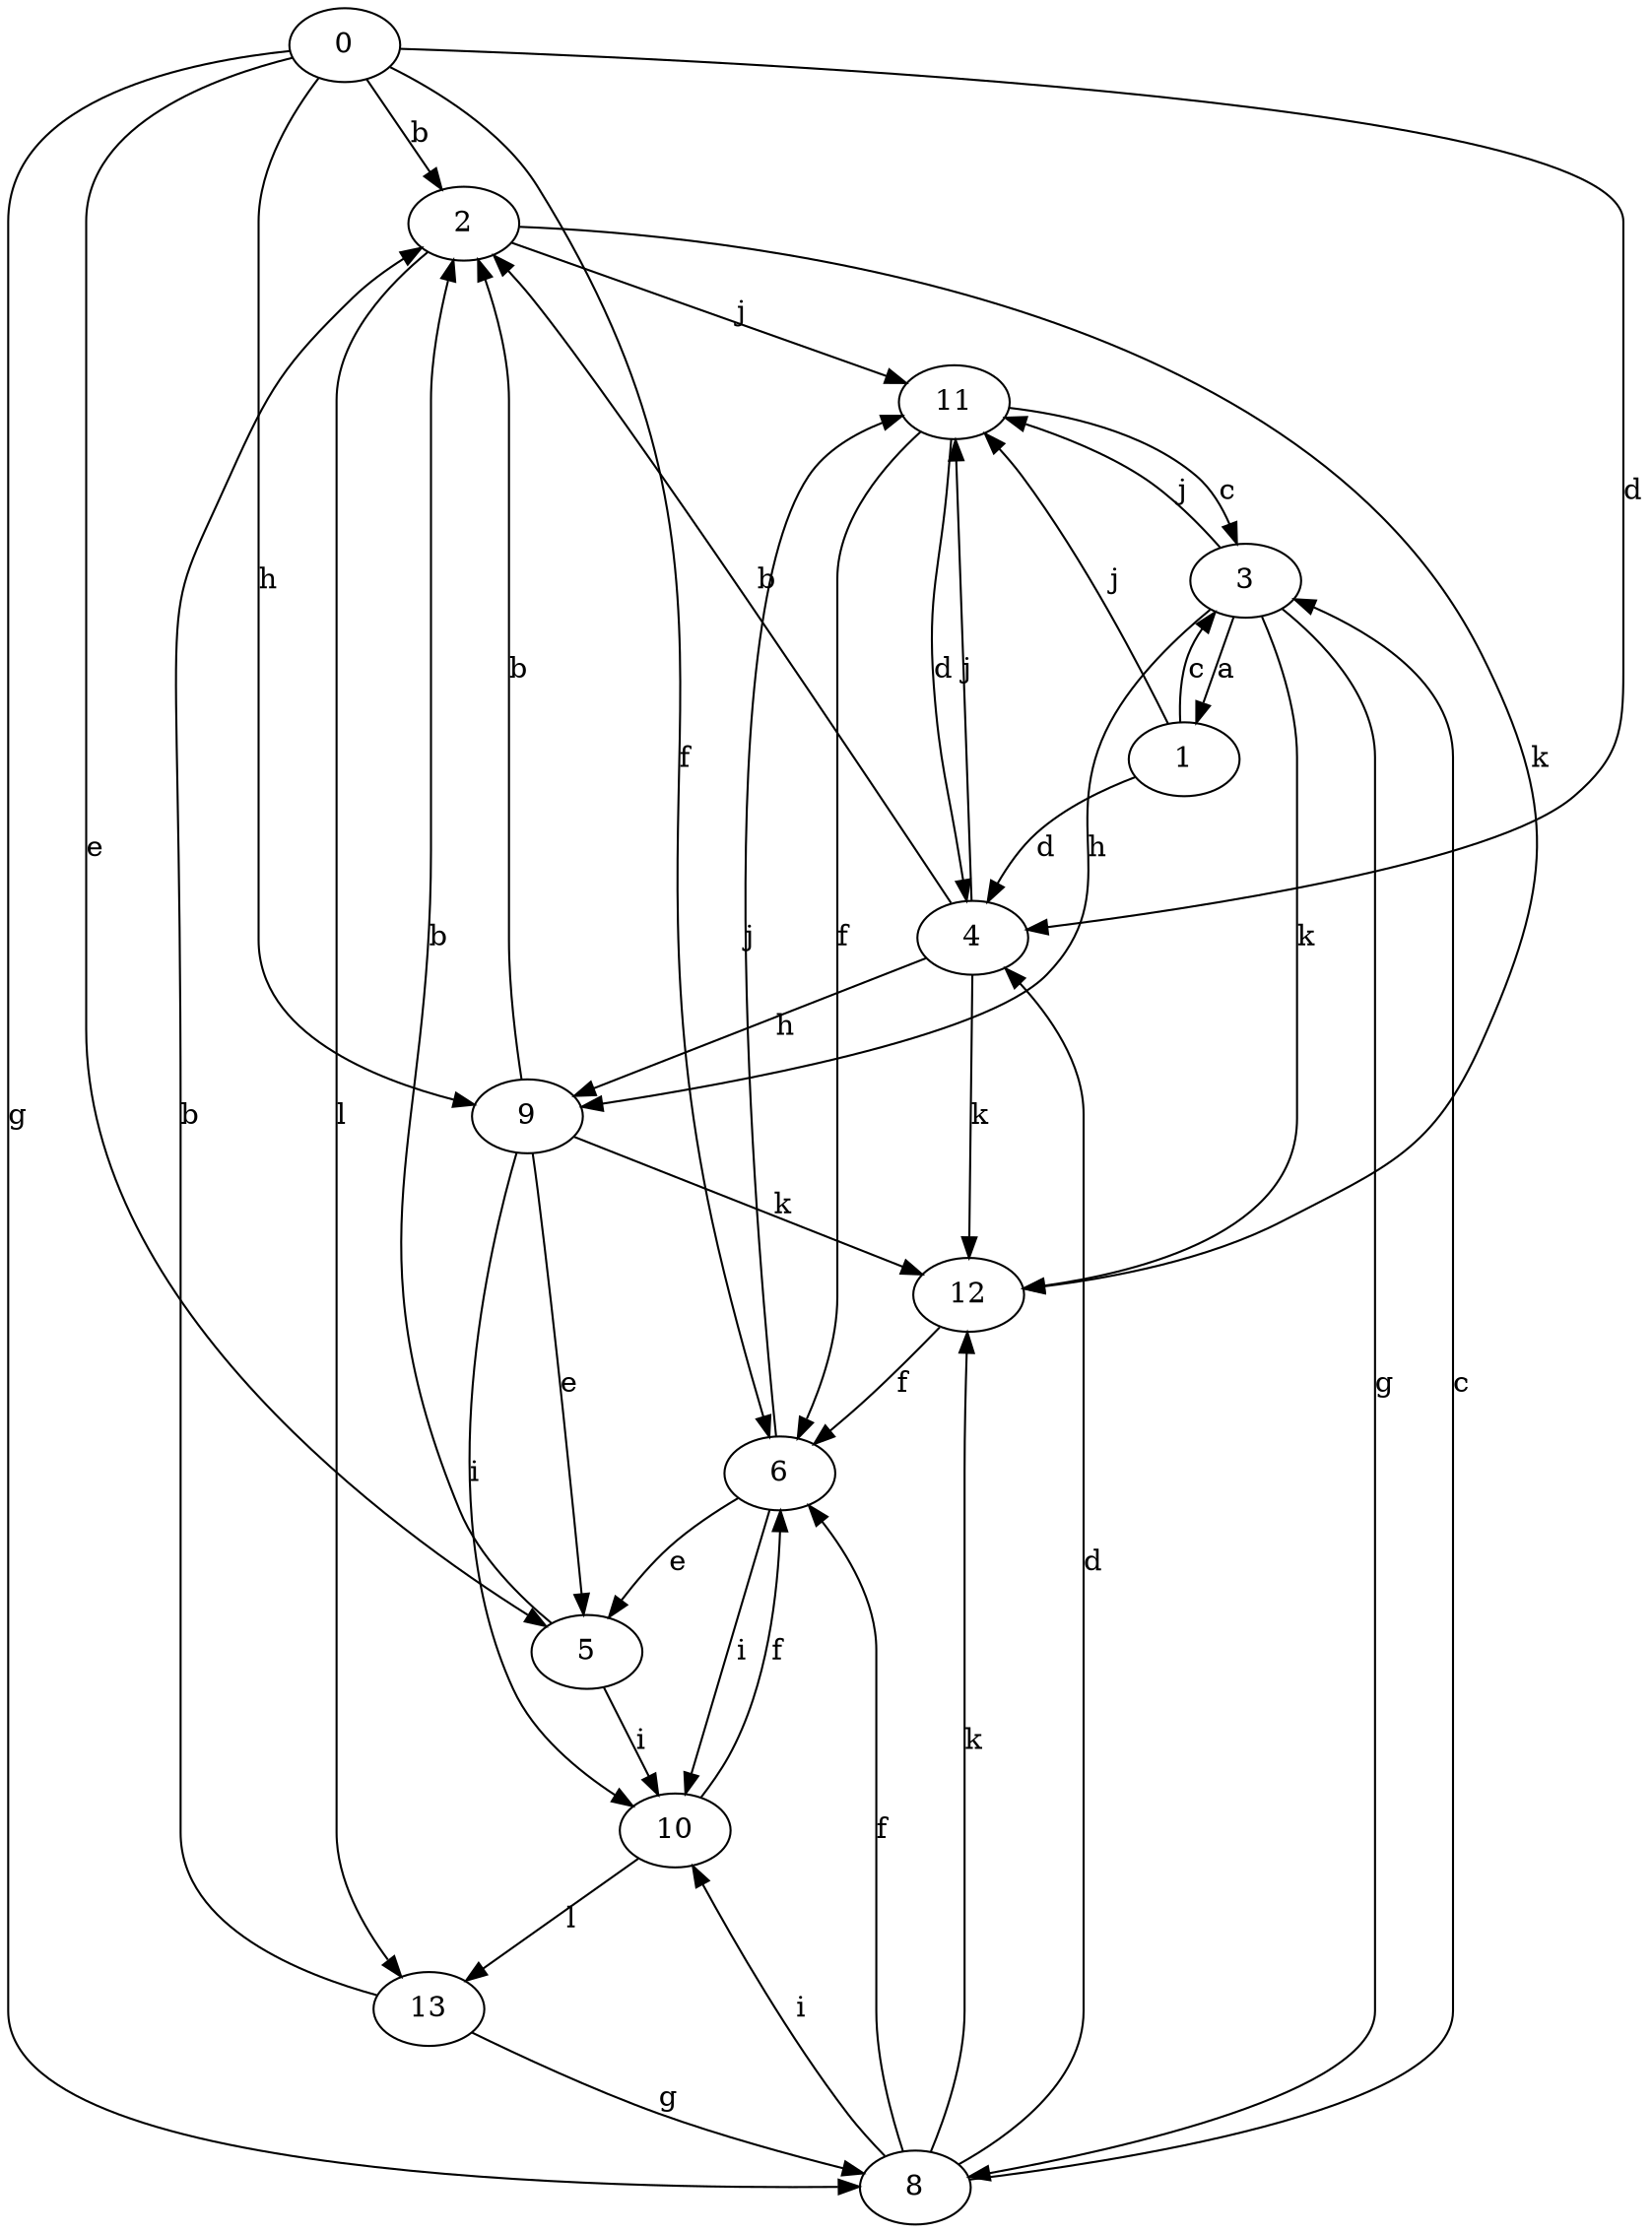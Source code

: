 strict digraph  {
0;
1;
2;
3;
4;
5;
6;
8;
9;
10;
11;
12;
13;
0 -> 2  [label=b];
0 -> 4  [label=d];
0 -> 5  [label=e];
0 -> 6  [label=f];
0 -> 8  [label=g];
0 -> 9  [label=h];
1 -> 3  [label=c];
1 -> 4  [label=d];
1 -> 11  [label=j];
2 -> 11  [label=j];
2 -> 12  [label=k];
2 -> 13  [label=l];
3 -> 1  [label=a];
3 -> 8  [label=g];
3 -> 9  [label=h];
3 -> 11  [label=j];
3 -> 12  [label=k];
4 -> 2  [label=b];
4 -> 9  [label=h];
4 -> 11  [label=j];
4 -> 12  [label=k];
5 -> 2  [label=b];
5 -> 10  [label=i];
6 -> 5  [label=e];
6 -> 10  [label=i];
6 -> 11  [label=j];
8 -> 3  [label=c];
8 -> 4  [label=d];
8 -> 6  [label=f];
8 -> 10  [label=i];
8 -> 12  [label=k];
9 -> 2  [label=b];
9 -> 5  [label=e];
9 -> 10  [label=i];
9 -> 12  [label=k];
10 -> 6  [label=f];
10 -> 13  [label=l];
11 -> 3  [label=c];
11 -> 4  [label=d];
11 -> 6  [label=f];
12 -> 6  [label=f];
13 -> 2  [label=b];
13 -> 8  [label=g];
}

